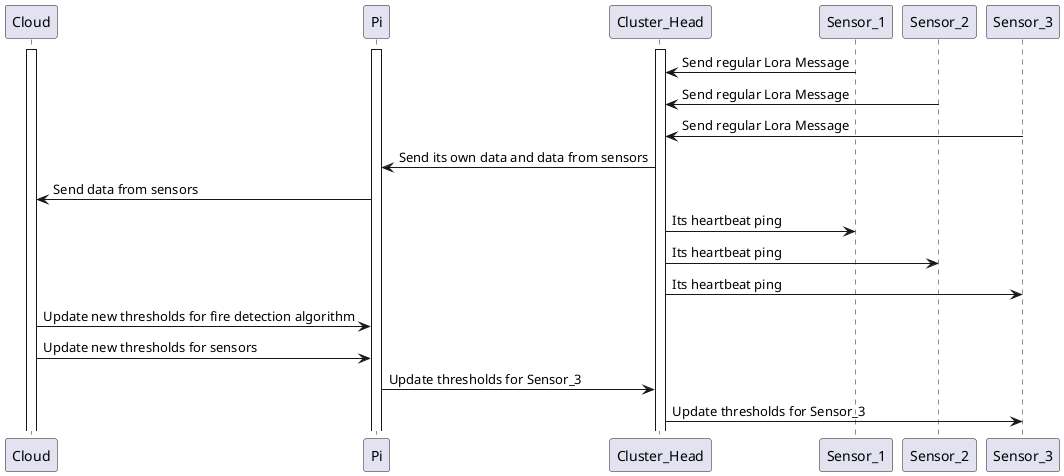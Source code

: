 @startuml

skinparam Shadowing false

activate Cloud
activate Pi 
activate Cluster_Head

Sensor_1 -> Cluster_Head: Send regular Lora Message
Sensor_2 -> Cluster_Head: Send regular Lora Message
Sensor_3 -> Cluster_Head: Send regular Lora Message

Cluster_Head -> Pi: Send its own data and data from sensors
Pi -> Cloud: Send data from sensors
Cluster_Head -> Sensor_1: Its heartbeat ping
Cluster_Head -> Sensor_2: Its heartbeat ping
Cluster_Head -> Sensor_3: Its heartbeat ping

Cloud -> Pi: Update new thresholds for fire detection algorithm
Cloud -> Pi: Update new thresholds for sensors
Pi -> Cluster_Head: Update thresholds for Sensor_3
Cluster_Head -> Sensor_3: Update thresholds for Sensor_3

@enduml
